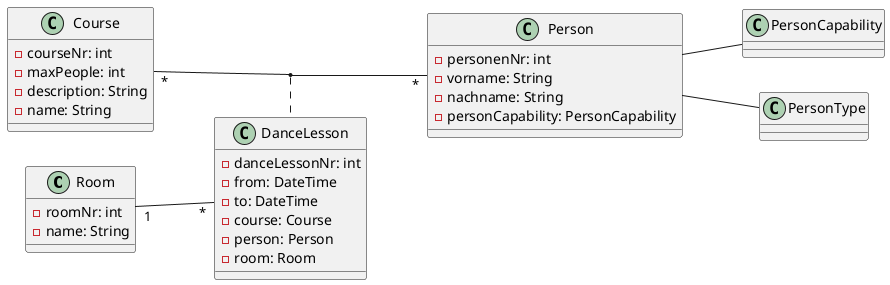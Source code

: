 @startuml
left to right direction


class Room{
    -roomNr: int
    -name: String
}


class Course{
    -courseNr: int
    -maxPeople: int
    -description: String
    -name: String
}


class Person{
    -personenNr: int
    -vorname: String
    -nachname: String
    -personCapability: PersonCapability
}

class DanceLesson{
    -danceLessonNr: int
    -from: DateTime
    -to: DateTime
    -course: Course
    -person: Person
    -room: Room
}
class PersonCapability{
}

class PersonType{
}

Course "*" -- "*" Person
Person -- PersonCapability
Person -- PersonType
Room "1" -- "*" DanceLesson

(Person, Course) .. DanceLesson
@enduml
